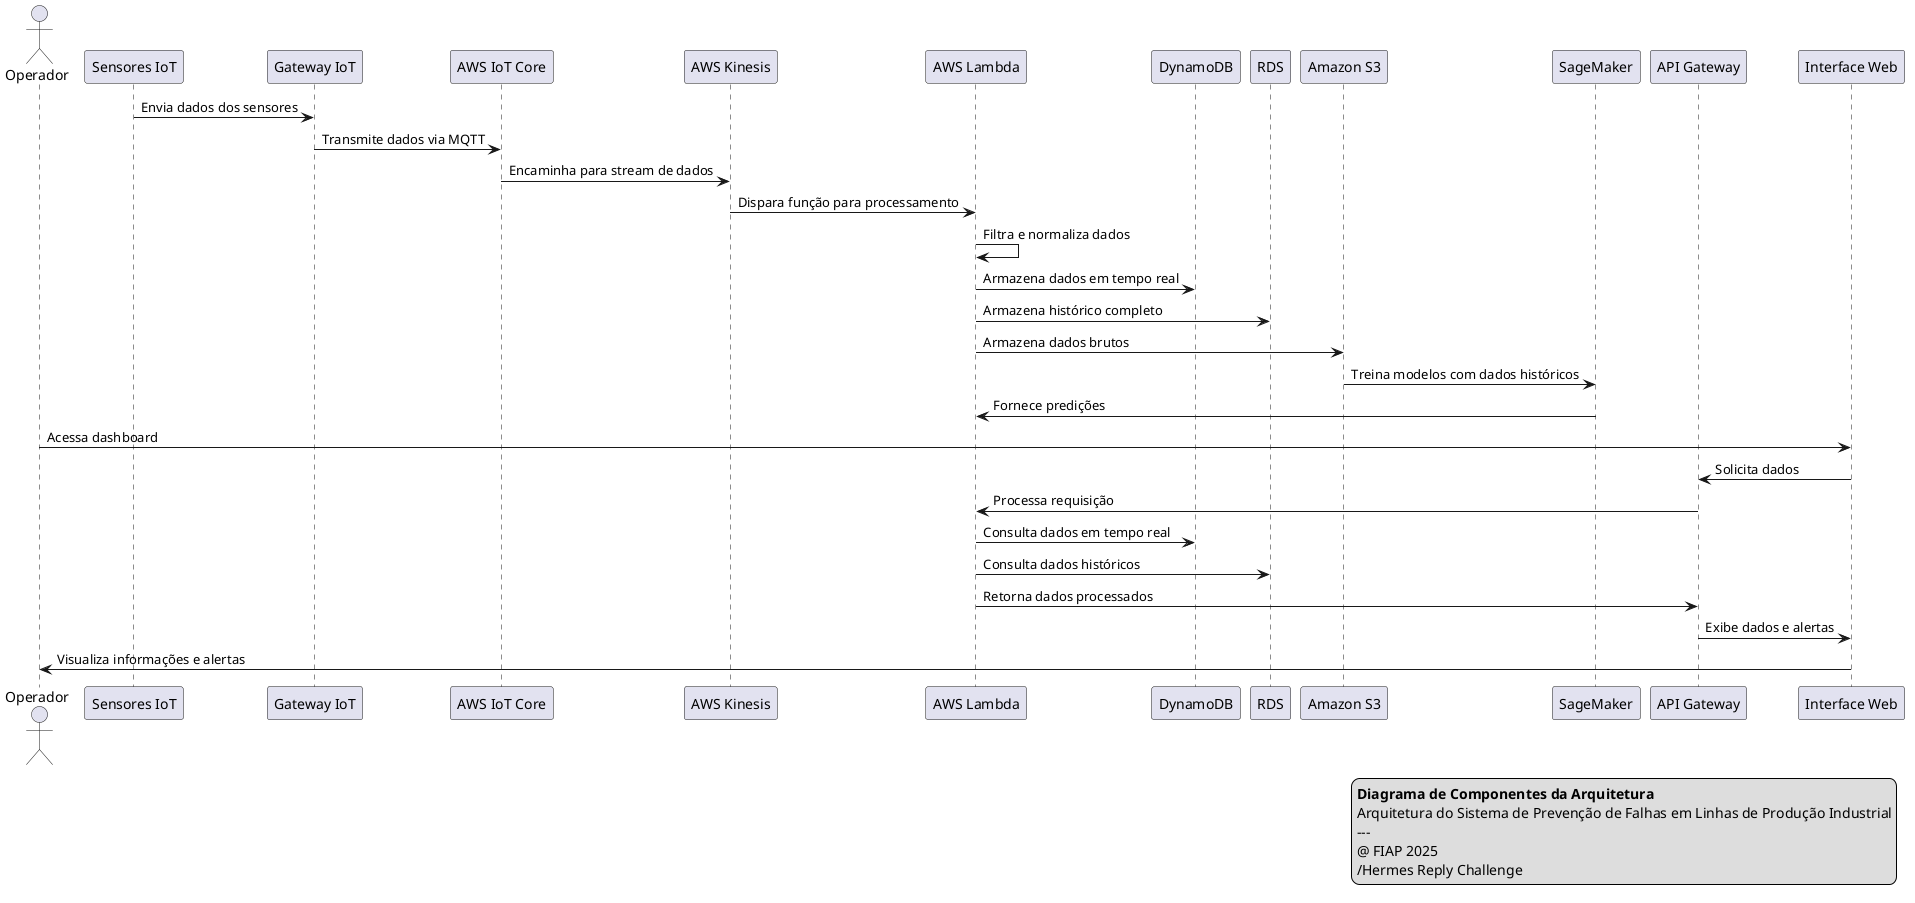 @startuml "Fluxo de Dados do Sistema"

actor "Operador" as Operator
participant "Sensores IoT" as Sensors
participant "Gateway IoT" as Gateway
participant "AWS IoT Core" as IoTCore
participant "AWS Kinesis" as Kinesis
participant "AWS Lambda" as Lambda
participant "DynamoDB" as DynamoDB
participant "RDS" as RDS
participant "Amazon S3" as S3
participant "SageMaker" as SageMaker
participant "API Gateway" as APIGateway
participant "Interface Web" as Web

' Fluxo de coleta de dados
Sensors -> Gateway: Envia dados dos sensores
Gateway -> IoTCore: Transmite dados via MQTT
IoTCore -> Kinesis: Encaminha para stream de dados
Kinesis -> Lambda: Dispara função para processamento

' Fluxo de processamento de dados
Lambda -> Lambda: Filtra e normaliza dados
Lambda -> DynamoDB: Armazena dados em tempo real
Lambda -> RDS: Armazena histórico completo
Lambda -> S3: Armazena dados brutos

' Fluxo de análise preditiva
S3 -> SageMaker: Treina modelos com dados históricos
SageMaker -> Lambda: Fornece predições

' Fluxo de visualização
Operator -> Web: Acessa dashboard
Web -> APIGateway: Solicita dados
APIGateway -> Lambda: Processa requisição
Lambda -> DynamoDB: Consulta dados em tempo real
Lambda -> RDS: Consulta dados históricos
Lambda -> APIGateway: Retorna dados processados
APIGateway -> Web: Exibe dados e alertas
Web -> Operator: Visualiza informações e alertas

' Legenda
legend right
  **Diagrama de Componentes da Arquitetura**
  Arquitetura do Sistema de Prevenção de Falhas em Linhas de Produção Industrial
  ---
  @ FIAP 2025
  /Hermes Reply Challenge
endlegend

@enduml
